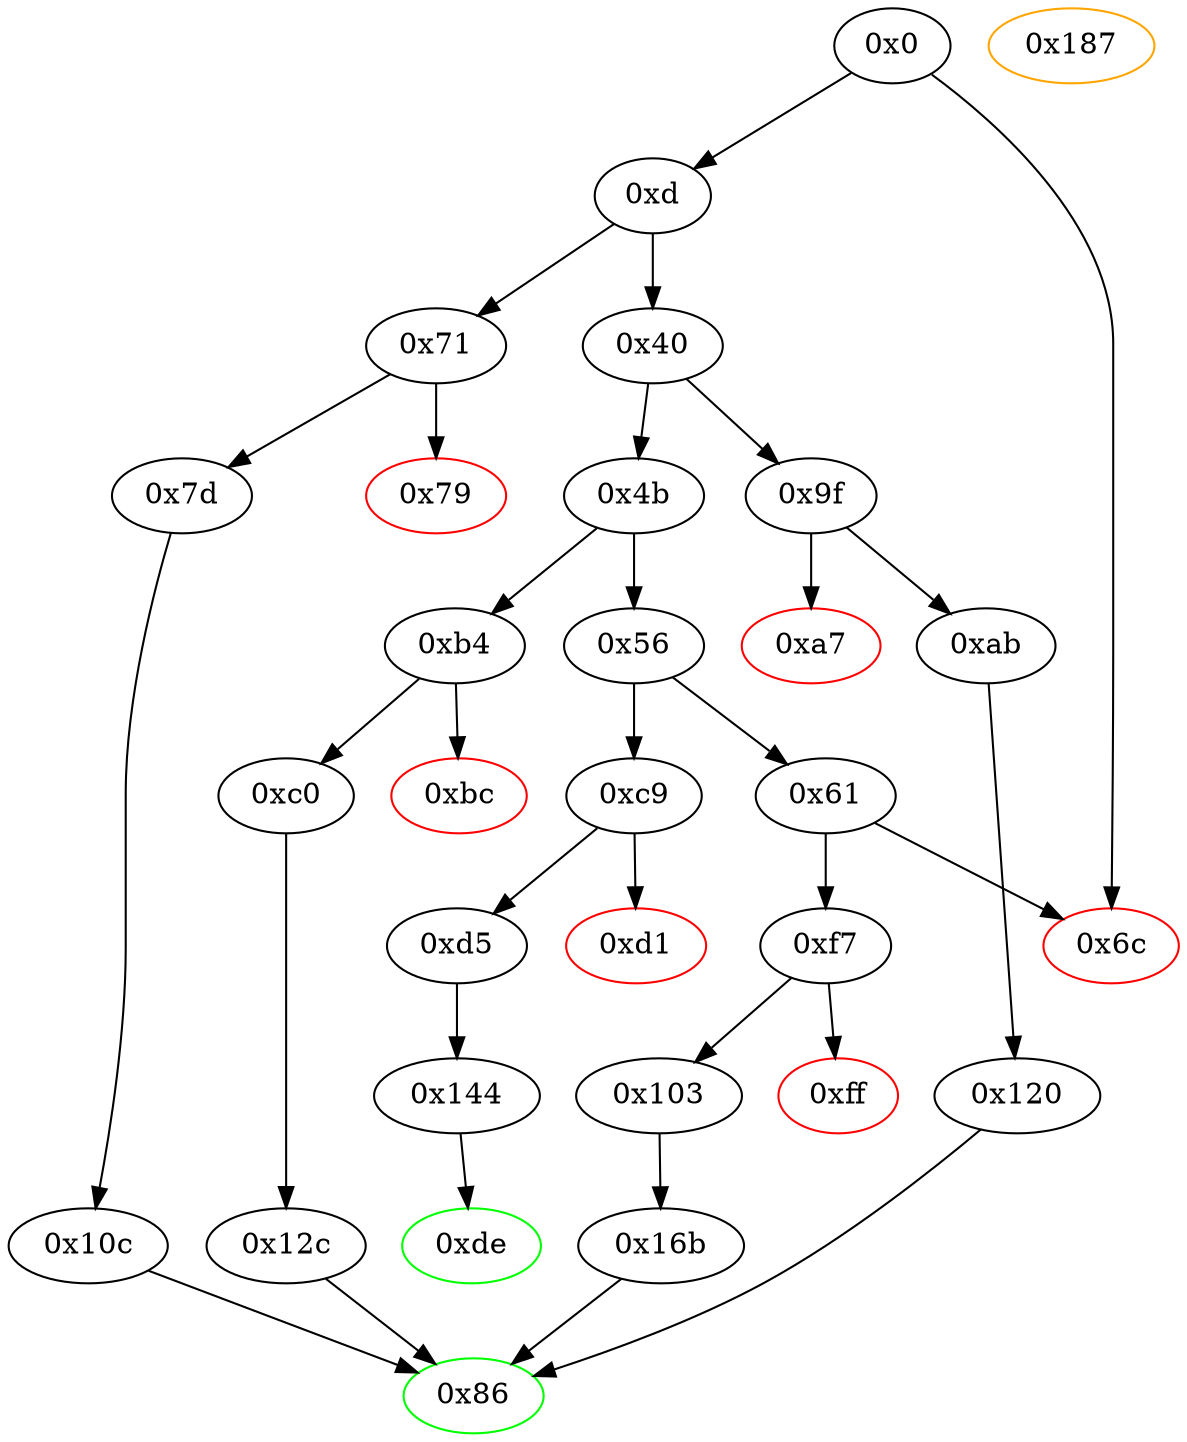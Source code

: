 strict digraph "" {
"0x56" [fillcolor=white, id="0x56", style=filled, tooltip="Block 0x56\n[0x56:0x60]\n---\nPredecessors: [0x4b]\nSuccessors: [0x61, 0xc9]\n---\n0x56 DUP1\n0x57 PUSH4 0x8291286c\n0x5c EQ\n0x5d PUSH2 0xc9\n0x60 JUMPI\n---\n0x57: V21 = 0x8291286c\n0x5c: V22 = EQ 0x8291286c V11\n0x5d: V23 = 0xc9\n0x60: JUMPI 0xc9 V22\n---\nEntry stack: [V11]\nStack pops: 1\nStack additions: [S0]\nExit stack: [V11]\n\nDef sites:\nV11: {0xd.0x34}\n"];
"0x7d" [fillcolor=white, id="0x7d", style=filled, tooltip="Block 0x7d\n[0x7d:0x85]\n---\nPredecessors: [0x71]\nSuccessors: [0x10c]\n---\n0x7d JUMPDEST\n0x7e POP\n0x7f PUSH2 0x86\n0x82 PUSH2 0x10c\n0x85 JUMP\n---\n0x7d: JUMPDEST \n0x7f: V32 = 0x86\n0x82: V33 = 0x10c\n0x85: JUMP 0x10c\n---\nEntry stack: [V11, V28]\nStack pops: 1\nStack additions: [0x86]\nExit stack: [V11, 0x86]\n\nDef sites:\nV11: {0xd.0x34}\nV28: {0x71.0x72}\n"];
"0xde" [color=green, fillcolor=white, id="0xde", style=filled, tooltip="Block 0xde\n[0xde:0xf6]\n---\nPredecessors: [0x144]\nSuccessors: []\n---\n0xde JUMPDEST\n0xdf PUSH1 0x40\n0xe1 DUP1\n0xe2 MLOAD\n0xe3 SWAP3\n0xe4 DUP4\n0xe5 MSTORE\n0xe6 PUSH1 0x20\n0xe8 DUP4\n0xe9 ADD\n0xea SWAP2\n0xeb SWAP1\n0xec SWAP2\n0xed MSTORE\n0xee DUP1\n0xef MLOAD\n0xf0 SWAP2\n0xf1 DUP3\n0xf2 SWAP1\n0xf3 SUB\n0xf4 ADD\n0xf5 SWAP1\n0xf6 RETURN\n---\n0xde: JUMPDEST \n0xdf: V60 = 0x40\n0xe2: V61 = M[0x40]\n0xe5: M[V61] = 0x5fb50201b453799d95f8a80291b940f1c543537b95bff2e3c78c2e36070494c0\n0xe6: V62 = 0x20\n0xe9: V63 = ADD V61 0x20\n0xed: M[V63] = 0x0\n0xef: V64 = M[0x40]\n0xf3: V65 = SUB V61 V64\n0xf4: V66 = ADD V65 0x40\n0xf6: RETURN V64 V66\n---\nEntry stack: [V11, 0x5fb50201b453799d95f8a80291b940f1c543537b95bff2e3c78c2e36070494c0, 0x0]\nStack pops: 2\nStack additions: []\nExit stack: [V11]\n\nDef sites:\nV11: {0xd.0x34}\n0x5fb50201b453799d95f8a80291b940f1c543537b95bff2e3c78c2e36070494c0: {0x144.0x145}\n0x0: {0x144.0x166}\n"];
"0x4b" [fillcolor=white, id="0x4b", style=filled, tooltip="Block 0x4b\n[0x4b:0x55]\n---\nPredecessors: [0x40]\nSuccessors: [0x56, 0xb4]\n---\n0x4b DUP1\n0x4c PUSH4 0x7a95de21\n0x51 EQ\n0x52 PUSH2 0xb4\n0x55 JUMPI\n---\n0x4c: V18 = 0x7a95de21\n0x51: V19 = EQ 0x7a95de21 V11\n0x52: V20 = 0xb4\n0x55: JUMPI 0xb4 V19\n---\nEntry stack: [V11]\nStack pops: 1\nStack additions: [S0]\nExit stack: [V11]\n\nDef sites:\nV11: {0xd.0x34}\n"];
"0x144" [fillcolor=white, id="0x144", style=filled, tooltip="Block 0x144\n[0x144:0x16a]\n---\nPredecessors: [0xd5]\nSuccessors: [0xde]\n---\n0x144 JUMPDEST\n0x145 PUSH32 0x5fb50201b453799d95f8a80291b940f1c543537b95bff2e3c78c2e36070494c0\n0x166 PUSH1 0x0\n0x168 SWAP1\n0x169 SWAP2\n0x16a JUMP\n---\n0x144: JUMPDEST \n0x145: V89 = 0x5fb50201b453799d95f8a80291b940f1c543537b95bff2e3c78c2e36070494c0\n0x166: V90 = 0x0\n0x16a: JUMP 0xde\n---\nEntry stack: [V11, 0xde]\nStack pops: 1\nStack additions: [0x5fb50201b453799d95f8a80291b940f1c543537b95bff2e3c78c2e36070494c0, 0x0]\nExit stack: [V11, 0x5fb50201b453799d95f8a80291b940f1c543537b95bff2e3c78c2e36070494c0, 0x0]\n\nDef sites:\nV11: {0xd.0x34}\n0xde: {0xd5.0xd7}\n"];
"0xbc" [color=red, fillcolor=white, id="0xbc", style=filled, tooltip="Block 0xbc\n[0xbc:0xbf]\n---\nPredecessors: [0xb4]\nSuccessors: []\n---\n0xbc PUSH1 0x0\n0xbe DUP1\n0xbf REVERT\n---\n0xbc: V51 = 0x0\n0xbf: REVERT 0x0 0x0\n---\nEntry stack: [V11, V48]\nStack pops: 0\nStack additions: []\nExit stack: [V11, V48]\n\nDef sites:\nV11: {0xd.0x34}\nV48: {0xb4.0xb5}\n"];
"0x10c" [fillcolor=white, id="0x10c", style=filled, tooltip="Block 0x10c\n[0x10c:0x11f]\n---\nPredecessors: [0x7d]\nSuccessors: [0x86]\n---\n0x10c JUMPDEST\n0x10d PUSH1 0x0\n0x10f SLOAD\n0x110 PUSH5 0x100000000\n0x116 SWAP1\n0x117 DIV\n0x118 PUSH4 0xffffffff\n0x11d AND\n0x11e DUP2\n0x11f JUMP\n---\n0x10c: JUMPDEST \n0x10d: V73 = 0x0\n0x10f: V74 = S[0x0]\n0x110: V75 = 0x100000000\n0x117: V76 = DIV V74 0x100000000\n0x118: V77 = 0xffffffff\n0x11d: V78 = AND 0xffffffff V76\n0x11f: JUMP 0x86\n---\nEntry stack: [V11, 0x86]\nStack pops: 1\nStack additions: [S0, V78]\nExit stack: [V11, 0x86, V78]\n\nDef sites:\nV11: {0xd.0x34}\n0x86: {0x7d.0x7f}\n"];
"0xd5" [fillcolor=white, id="0xd5", style=filled, tooltip="Block 0xd5\n[0xd5:0xdd]\n---\nPredecessors: [0xc9]\nSuccessors: [0x144]\n---\n0xd5 JUMPDEST\n0xd6 POP\n0xd7 PUSH2 0xde\n0xda PUSH2 0x144\n0xdd JUMP\n---\n0xd5: JUMPDEST \n0xd7: V58 = 0xde\n0xda: V59 = 0x144\n0xdd: JUMP 0x144\n---\nEntry stack: [V11, V54]\nStack pops: 1\nStack additions: [0xde]\nExit stack: [V11, 0xde]\n\nDef sites:\nV11: {0xd.0x34}\nV54: {0xc9.0xca}\n"];
"0xc0" [fillcolor=white, id="0xc0", style=filled, tooltip="Block 0xc0\n[0xc0:0xc8]\n---\nPredecessors: [0xb4]\nSuccessors: [0x12c]\n---\n0xc0 JUMPDEST\n0xc1 POP\n0xc2 PUSH2 0x86\n0xc5 PUSH2 0x12c\n0xc8 JUMP\n---\n0xc0: JUMPDEST \n0xc2: V52 = 0x86\n0xc5: V53 = 0x12c\n0xc8: JUMP 0x12c\n---\nEntry stack: [V11, V48]\nStack pops: 1\nStack additions: [0x86]\nExit stack: [V11, 0x86]\n\nDef sites:\nV11: {0xd.0x34}\nV48: {0xb4.0xb5}\n"];
"0xd" [fillcolor=white, id="0xd", style=filled, tooltip="Block 0xd\n[0xd:0x3f]\n---\nPredecessors: [0x0]\nSuccessors: [0x40, 0x71]\n---\n0xd PUSH4 0xffffffff\n0x12 PUSH29 0x100000000000000000000000000000000000000000000000000000000\n0x30 PUSH1 0x0\n0x32 CALLDATALOAD\n0x33 DIV\n0x34 AND\n0x35 PUSH4 0x2ca74942\n0x3a DUP2\n0x3b EQ\n0x3c PUSH2 0x71\n0x3f JUMPI\n---\n0xd: V6 = 0xffffffff\n0x12: V7 = 0x100000000000000000000000000000000000000000000000000000000\n0x30: V8 = 0x0\n0x32: V9 = CALLDATALOAD 0x0\n0x33: V10 = DIV V9 0x100000000000000000000000000000000000000000000000000000000\n0x34: V11 = AND V10 0xffffffff\n0x35: V12 = 0x2ca74942\n0x3b: V13 = EQ V11 0x2ca74942\n0x3c: V14 = 0x71\n0x3f: JUMPI 0x71 V13\n---\nEntry stack: []\nStack pops: 0\nStack additions: [V11]\nExit stack: [V11]\n\nDef sites:\n"];
"0x103" [fillcolor=white, id="0x103", style=filled, tooltip="Block 0x103\n[0x103:0x10b]\n---\nPredecessors: [0xf7]\nSuccessors: [0x16b]\n---\n0x103 JUMPDEST\n0x104 POP\n0x105 PUSH2 0x86\n0x108 PUSH2 0x16b\n0x10b JUMP\n---\n0x103: JUMPDEST \n0x105: V71 = 0x86\n0x108: V72 = 0x16b\n0x10b: JUMP 0x16b\n---\nEntry stack: [V11, V67]\nStack pops: 1\nStack additions: [0x86]\nExit stack: [V11, 0x86]\n\nDef sites:\nV11: {0xd.0x34}\nV67: {0xf7.0xf8}\n"];
"0x120" [fillcolor=white, id="0x120", style=filled, tooltip="Block 0x120\n[0x120:0x12b]\n---\nPredecessors: [0xab]\nSuccessors: [0x86]\n---\n0x120 JUMPDEST\n0x121 PUSH1 0x0\n0x123 SLOAD\n0x124 PUSH4 0xffffffff\n0x129 AND\n0x12a DUP2\n0x12b JUMP\n---\n0x120: JUMPDEST \n0x121: V79 = 0x0\n0x123: V80 = S[0x0]\n0x124: V81 = 0xffffffff\n0x129: V82 = AND 0xffffffff V80\n0x12b: JUMP 0x86\n---\nEntry stack: [V11, 0x86]\nStack pops: 1\nStack additions: [S0, V82]\nExit stack: [V11, 0x86, V82]\n\nDef sites:\nV11: {0xd.0x34}\n0x86: {0xab.0xad}\n"];
"0x187" [color=orange, fillcolor=white, id="0x187", style=filled, tooltip="Block 0x187\n[0x187:0x1bf]\n---\nPredecessors: []\nSuccessors: []\n---\n0x187 STOP\n0x188 LOG1\n0x189 PUSH6 0x627a7a723058\n0x190 SHA3\n0x191 MISSING 0x21\n0x192 CALL\n0x193 MISSING 0xeb\n0x194 MISSING 0xc2\n0x195 SIGNEXTEND\n0x196 CALLDATASIZE\n0x197 MISSING 0xbb\n0x198 OR\n0x199 MISSING 0xd\n0x19a BALANCE\n0x19b SUB\n0x19c MISSING 0xcc\n0x19d MISSING 0xb8\n0x19e POP\n0x19f MISSING 0xc0\n0x1a0 SWAP6\n0x1a1 PUSH30 0xbc517984b20a2e56eee06facfaa4710029\n---\n0x187: STOP \n0x188: LOG S0 S1 S2\n0x189: V97 = 0x627a7a723058\n0x190: V98 = SHA3 0x627a7a723058 S3\n0x191: MISSING 0x21\n0x192: V99 = CALL S0 S1 S2 S3 S4 S5 S6\n0x193: MISSING 0xeb\n0x194: MISSING 0xc2\n0x195: V100 = SIGNEXTEND S0 S1\n0x196: V101 = CALLDATASIZE\n0x197: MISSING 0xbb\n0x198: V102 = OR S0 S1\n0x199: MISSING 0xd\n0x19a: V103 = BALANCE S0\n0x19b: V104 = SUB V103 S1\n0x19c: MISSING 0xcc\n0x19d: MISSING 0xb8\n0x19f: MISSING 0xc0\n0x1a1: V105 = 0xbc517984b20a2e56eee06facfaa4710029\n---\nEntry stack: []\nStack pops: 0\nStack additions: [V98, V99, V101, V100, V102, V104, 0xbc517984b20a2e56eee06facfaa4710029, S6, S1, S2, S3, S4, S5, S0]\nExit stack: []\n\nDef sites:\n"];
"0xd1" [color=red, fillcolor=white, id="0xd1", style=filled, tooltip="Block 0xd1\n[0xd1:0xd4]\n---\nPredecessors: [0xc9]\nSuccessors: []\n---\n0xd1 PUSH1 0x0\n0xd3 DUP1\n0xd4 REVERT\n---\n0xd1: V57 = 0x0\n0xd4: REVERT 0x0 0x0\n---\nEntry stack: [V11, V54]\nStack pops: 0\nStack additions: []\nExit stack: [V11, V54]\n\nDef sites:\nV11: {0xd.0x34}\nV54: {0xc9.0xca}\n"];
"0xa7" [color=red, fillcolor=white, id="0xa7", style=filled, tooltip="Block 0xa7\n[0xa7:0xaa]\n---\nPredecessors: [0x9f]\nSuccessors: []\n---\n0xa7 PUSH1 0x0\n0xa9 DUP1\n0xaa REVERT\n---\n0xa7: V45 = 0x0\n0xaa: REVERT 0x0 0x0\n---\nEntry stack: [V11, V42]\nStack pops: 0\nStack additions: []\nExit stack: [V11, V42]\n\nDef sites:\nV11: {0xd.0x34}\nV42: {0x9f.0xa0}\n"];
"0xf7" [fillcolor=white, id="0xf7", style=filled, tooltip="Block 0xf7\n[0xf7:0xfe]\n---\nPredecessors: [0x61]\nSuccessors: [0xff, 0x103]\n---\n0xf7 JUMPDEST\n0xf8 CALLVALUE\n0xf9 DUP1\n0xfa ISZERO\n0xfb PUSH2 0x103\n0xfe JUMPI\n---\n0xf7: JUMPDEST \n0xf8: V67 = CALLVALUE\n0xfa: V68 = ISZERO V67\n0xfb: V69 = 0x103\n0xfe: JUMPI 0x103 V68\n---\nEntry stack: [V11]\nStack pops: 0\nStack additions: [V67]\nExit stack: [V11, V67]\n\nDef sites:\nV11: {0xd.0x34}\n"];
"0xc9" [fillcolor=white, id="0xc9", style=filled, tooltip="Block 0xc9\n[0xc9:0xd0]\n---\nPredecessors: [0x56]\nSuccessors: [0xd1, 0xd5]\n---\n0xc9 JUMPDEST\n0xca CALLVALUE\n0xcb DUP1\n0xcc ISZERO\n0xcd PUSH2 0xd5\n0xd0 JUMPI\n---\n0xc9: JUMPDEST \n0xca: V54 = CALLVALUE\n0xcc: V55 = ISZERO V54\n0xcd: V56 = 0xd5\n0xd0: JUMPI 0xd5 V55\n---\nEntry stack: [V11]\nStack pops: 0\nStack additions: [V54]\nExit stack: [V11, V54]\n\nDef sites:\nV11: {0xd.0x34}\n"];
"0xb4" [fillcolor=white, id="0xb4", style=filled, tooltip="Block 0xb4\n[0xb4:0xbb]\n---\nPredecessors: [0x4b]\nSuccessors: [0xbc, 0xc0]\n---\n0xb4 JUMPDEST\n0xb5 CALLVALUE\n0xb6 DUP1\n0xb7 ISZERO\n0xb8 PUSH2 0xc0\n0xbb JUMPI\n---\n0xb4: JUMPDEST \n0xb5: V48 = CALLVALUE\n0xb7: V49 = ISZERO V48\n0xb8: V50 = 0xc0\n0xbb: JUMPI 0xc0 V49\n---\nEntry stack: [V11]\nStack pops: 0\nStack additions: [V48]\nExit stack: [V11, V48]\n\nDef sites:\nV11: {0xd.0x34}\n"];
"0x0" [fillcolor=white, id="0x0", style=filled, tooltip="Block 0x0\n[0x0:0xc]\n---\nPredecessors: []\nSuccessors: [0xd, 0x6c]\n---\n0x0 PUSH1 0x80\n0x2 PUSH1 0x40\n0x4 MSTORE\n0x5 PUSH1 0x4\n0x7 CALLDATASIZE\n0x8 LT\n0x9 PUSH2 0x6c\n0xc JUMPI\n---\n0x0: V0 = 0x80\n0x2: V1 = 0x40\n0x4: M[0x40] = 0x80\n0x5: V2 = 0x4\n0x7: V3 = CALLDATASIZE\n0x8: V4 = LT V3 0x4\n0x9: V5 = 0x6c\n0xc: JUMPI 0x6c V4\n---\nEntry stack: []\nStack pops: 0\nStack additions: []\nExit stack: []\n\nDef sites:\n"];
"0x86" [color=green, fillcolor=white, id="0x86", style=filled, tooltip="Block 0x86\n[0x86:0x9e]\n---\nPredecessors: [0x10c, 0x120, 0x12c, 0x16b]\nSuccessors: []\n---\n0x86 JUMPDEST\n0x87 PUSH1 0x40\n0x89 DUP1\n0x8a MLOAD\n0x8b PUSH4 0xffffffff\n0x90 SWAP1\n0x91 SWAP3\n0x92 AND\n0x93 DUP3\n0x94 MSTORE\n0x95 MLOAD\n0x96 SWAP1\n0x97 DUP2\n0x98 SWAP1\n0x99 SUB\n0x9a PUSH1 0x20\n0x9c ADD\n0x9d SWAP1\n0x9e RETURN\n---\n0x86: JUMPDEST \n0x87: V34 = 0x40\n0x8a: V35 = M[0x40]\n0x8b: V36 = 0xffffffff\n0x92: V37 = AND S0 0xffffffff\n0x94: M[V35] = V37\n0x95: V38 = M[0x40]\n0x99: V39 = SUB V35 V38\n0x9a: V40 = 0x20\n0x9c: V41 = ADD 0x20 V39\n0x9e: RETURN V38 V41\n---\nEntry stack: [V11, 0x86, S0]\nStack pops: 1\nStack additions: []\nExit stack: [V11, 0x86]\n\nDef sites:\nV11: {0xd.0x34}\n0x86: {0xc0.0xc2, 0xab.0xad, 0x7d.0x7f, 0x103.0x105}\nS0: {0x120.0x129, 0x16b.0x184, 0x10c.0x11d, 0x12c.0x141}\n"];
"0x6c" [color=red, fillcolor=white, id="0x6c", style=filled, tooltip="Block 0x6c\n[0x6c:0x70]\n---\nPredecessors: [0x0, 0x61]\nSuccessors: []\n---\n0x6c JUMPDEST\n0x6d PUSH1 0x0\n0x6f DUP1\n0x70 REVERT\n---\n0x6c: JUMPDEST \n0x6d: V27 = 0x0\n0x70: REVERT 0x0 0x0\n---\nEntry stack: [V11]\nStack pops: 0\nStack additions: []\nExit stack: [V11]\n\nDef sites:\nV11: {0xd.0x34}\n"];
"0x9f" [fillcolor=white, id="0x9f", style=filled, tooltip="Block 0x9f\n[0x9f:0xa6]\n---\nPredecessors: [0x40]\nSuccessors: [0xa7, 0xab]\n---\n0x9f JUMPDEST\n0xa0 CALLVALUE\n0xa1 DUP1\n0xa2 ISZERO\n0xa3 PUSH2 0xab\n0xa6 JUMPI\n---\n0x9f: JUMPDEST \n0xa0: V42 = CALLVALUE\n0xa2: V43 = ISZERO V42\n0xa3: V44 = 0xab\n0xa6: JUMPI 0xab V43\n---\nEntry stack: [V11]\nStack pops: 0\nStack additions: [V42]\nExit stack: [V11, V42]\n\nDef sites:\nV11: {0xd.0x34}\n"];
"0x71" [fillcolor=white, id="0x71", style=filled, tooltip="Block 0x71\n[0x71:0x78]\n---\nPredecessors: [0xd]\nSuccessors: [0x79, 0x7d]\n---\n0x71 JUMPDEST\n0x72 CALLVALUE\n0x73 DUP1\n0x74 ISZERO\n0x75 PUSH2 0x7d\n0x78 JUMPI\n---\n0x71: JUMPDEST \n0x72: V28 = CALLVALUE\n0x74: V29 = ISZERO V28\n0x75: V30 = 0x7d\n0x78: JUMPI 0x7d V29\n---\nEntry stack: [V11]\nStack pops: 0\nStack additions: [V28]\nExit stack: [V11, V28]\n\nDef sites:\nV11: {0xd.0x34}\n"];
"0xff" [color=red, fillcolor=white, id="0xff", style=filled, tooltip="Block 0xff\n[0xff:0x102]\n---\nPredecessors: [0xf7]\nSuccessors: []\n---\n0xff PUSH1 0x0\n0x101 DUP1\n0x102 REVERT\n---\n0xff: V70 = 0x0\n0x102: REVERT 0x0 0x0\n---\nEntry stack: [V11, V67]\nStack pops: 0\nStack additions: []\nExit stack: [V11, V67]\n\nDef sites:\nV11: {0xd.0x34}\nV67: {0xf7.0xf8}\n"];
"0x79" [color=red, fillcolor=white, id="0x79", style=filled, tooltip="Block 0x79\n[0x79:0x7c]\n---\nPredecessors: [0x71]\nSuccessors: []\n---\n0x79 PUSH1 0x0\n0x7b DUP1\n0x7c REVERT\n---\n0x79: V31 = 0x0\n0x7c: REVERT 0x0 0x0\n---\nEntry stack: [V11, V28]\nStack pops: 0\nStack additions: []\nExit stack: [V11, V28]\n\nDef sites:\nV11: {0xd.0x34}\nV28: {0x71.0x72}\n"];
"0xab" [fillcolor=white, id="0xab", style=filled, tooltip="Block 0xab\n[0xab:0xb3]\n---\nPredecessors: [0x9f]\nSuccessors: [0x120]\n---\n0xab JUMPDEST\n0xac POP\n0xad PUSH2 0x86\n0xb0 PUSH2 0x120\n0xb3 JUMP\n---\n0xab: JUMPDEST \n0xad: V46 = 0x86\n0xb0: V47 = 0x120\n0xb3: JUMP 0x120\n---\nEntry stack: [V11, V42]\nStack pops: 1\nStack additions: [0x86]\nExit stack: [V11, 0x86]\n\nDef sites:\nV11: {0xd.0x34}\nV42: {0x9f.0xa0}\n"];
"0x16b" [fillcolor=white, id="0x16b", style=filled, tooltip="Block 0x16b\n[0x16b:0x186]\n---\nPredecessors: [0x103]\nSuccessors: [0x86]\n---\n0x16b JUMPDEST\n0x16c PUSH1 0x0\n0x16e SLOAD\n0x16f PUSH13 0x1000000000000000000000000\n0x17d SWAP1\n0x17e DIV\n0x17f PUSH4 0xffffffff\n0x184 AND\n0x185 DUP2\n0x186 JUMP\n---\n0x16b: JUMPDEST \n0x16c: V91 = 0x0\n0x16e: V92 = S[0x0]\n0x16f: V93 = 0x1000000000000000000000000\n0x17e: V94 = DIV V92 0x1000000000000000000000000\n0x17f: V95 = 0xffffffff\n0x184: V96 = AND 0xffffffff V94\n0x186: JUMP 0x86\n---\nEntry stack: [V11, 0x86]\nStack pops: 1\nStack additions: [S0, V96]\nExit stack: [V11, 0x86, V96]\n\nDef sites:\nV11: {0xd.0x34}\n0x86: {0x103.0x105}\n"];
"0x61" [fillcolor=white, id="0x61", style=filled, tooltip="Block 0x61\n[0x61:0x6b]\n---\nPredecessors: [0x56]\nSuccessors: [0x6c, 0xf7]\n---\n0x61 DUP1\n0x62 PUSH4 0xff844a63\n0x67 EQ\n0x68 PUSH2 0xf7\n0x6b JUMPI\n---\n0x62: V24 = 0xff844a63\n0x67: V25 = EQ 0xff844a63 V11\n0x68: V26 = 0xf7\n0x6b: JUMPI 0xf7 V25\n---\nEntry stack: [V11]\nStack pops: 1\nStack additions: [S0]\nExit stack: [V11]\n\nDef sites:\nV11: {0xd.0x34}\n"];
"0x40" [fillcolor=white, id="0x40", style=filled, tooltip="Block 0x40\n[0x40:0x4a]\n---\nPredecessors: [0xd]\nSuccessors: [0x4b, 0x9f]\n---\n0x40 DUP1\n0x41 PUSH4 0x571b1f8a\n0x46 EQ\n0x47 PUSH2 0x9f\n0x4a JUMPI\n---\n0x41: V15 = 0x571b1f8a\n0x46: V16 = EQ 0x571b1f8a V11\n0x47: V17 = 0x9f\n0x4a: JUMPI 0x9f V16\n---\nEntry stack: [V11]\nStack pops: 1\nStack additions: [S0]\nExit stack: [V11]\n\nDef sites:\nV11: {0xd.0x34}\n"];
"0x12c" [fillcolor=white, id="0x12c", style=filled, tooltip="Block 0x12c\n[0x12c:0x143]\n---\nPredecessors: [0xc0]\nSuccessors: [0x86]\n---\n0x12c JUMPDEST\n0x12d PUSH1 0x0\n0x12f SLOAD\n0x130 PUSH9 0x10000000000000000\n0x13a SWAP1\n0x13b DIV\n0x13c PUSH4 0xffffffff\n0x141 AND\n0x142 DUP2\n0x143 JUMP\n---\n0x12c: JUMPDEST \n0x12d: V83 = 0x0\n0x12f: V84 = S[0x0]\n0x130: V85 = 0x10000000000000000\n0x13b: V86 = DIV V84 0x10000000000000000\n0x13c: V87 = 0xffffffff\n0x141: V88 = AND 0xffffffff V86\n0x143: JUMP 0x86\n---\nEntry stack: [V11, 0x86]\nStack pops: 1\nStack additions: [S0, V88]\nExit stack: [V11, 0x86, V88]\n\nDef sites:\nV11: {0xd.0x34}\n0x86: {0xc0.0xc2}\n"];
"0x56" -> "0x61";
"0x56" -> "0xc9";
"0x7d" -> "0x10c";
"0x4b" -> "0x56";
"0x4b" -> "0xb4";
"0x144" -> "0xde";
"0x10c" -> "0x86";
"0xd5" -> "0x144";
"0xc0" -> "0x12c";
"0xd" -> "0x71";
"0xd" -> "0x40";
"0x103" -> "0x16b";
"0x120" -> "0x86";
"0xf7" -> "0xff";
"0xf7" -> "0x103";
"0xc9" -> "0xd1";
"0xc9" -> "0xd5";
"0xb4" -> "0xbc";
"0xb4" -> "0xc0";
"0x0" -> "0xd";
"0x0" -> "0x6c";
"0x9f" -> "0xa7";
"0x9f" -> "0xab";
"0x71" -> "0x7d";
"0x71" -> "0x79";
"0xab" -> "0x120";
"0x16b" -> "0x86";
"0x61" -> "0xf7";
"0x61" -> "0x6c";
"0x40" -> "0x4b";
"0x40" -> "0x9f";
"0x12c" -> "0x86";
}
